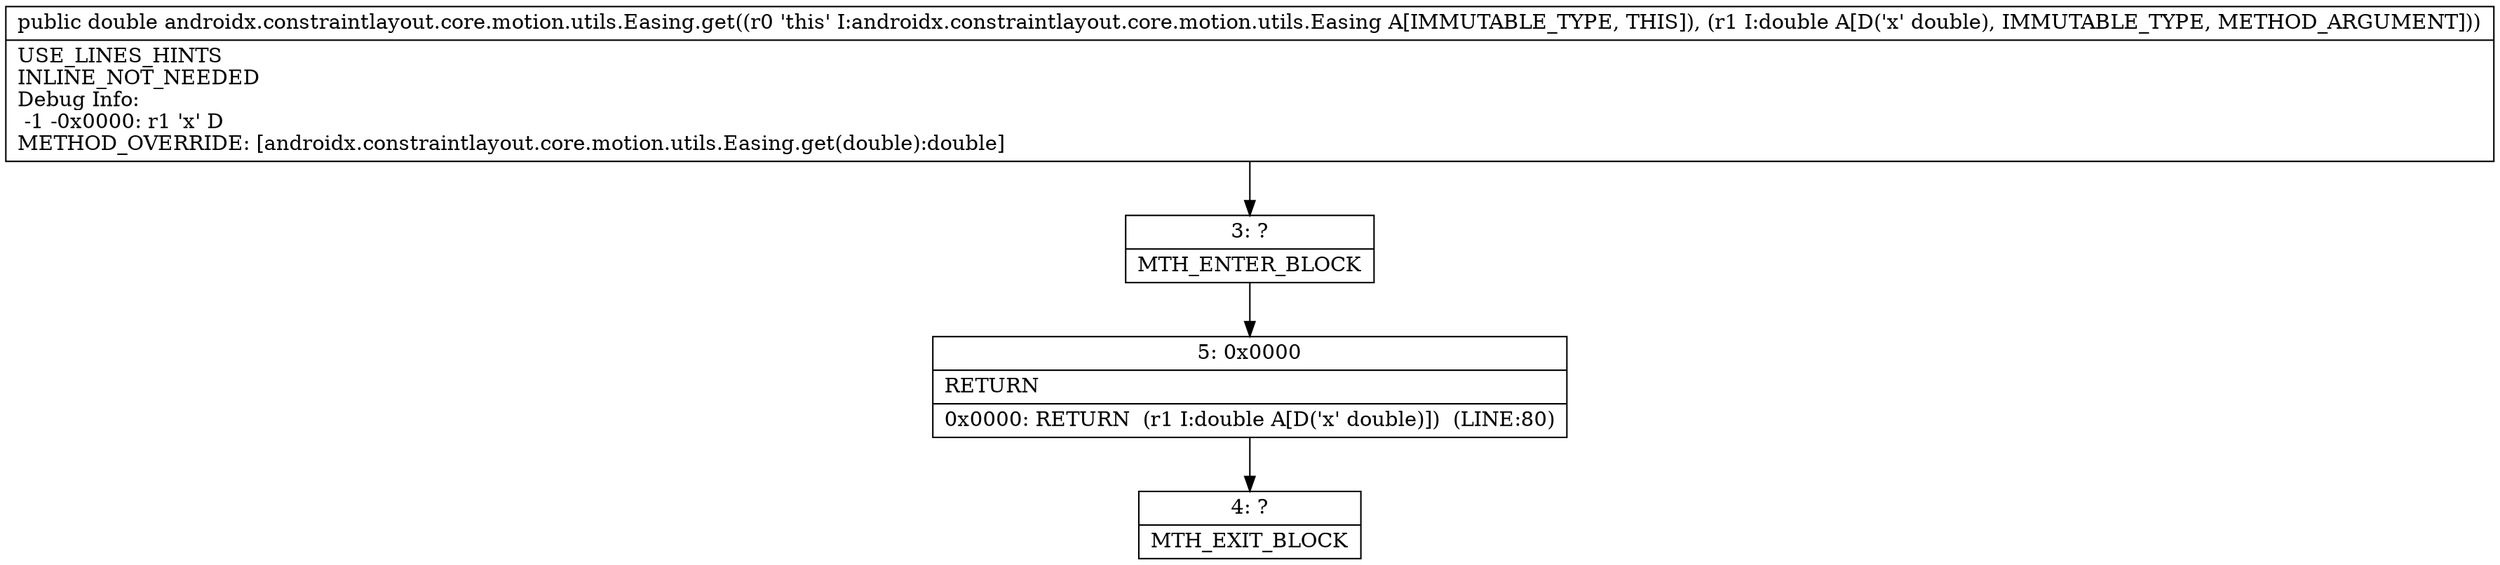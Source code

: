 digraph "CFG forandroidx.constraintlayout.core.motion.utils.Easing.get(D)D" {
Node_3 [shape=record,label="{3\:\ ?|MTH_ENTER_BLOCK\l}"];
Node_5 [shape=record,label="{5\:\ 0x0000|RETURN\l|0x0000: RETURN  (r1 I:double A[D('x' double)])  (LINE:80)\l}"];
Node_4 [shape=record,label="{4\:\ ?|MTH_EXIT_BLOCK\l}"];
MethodNode[shape=record,label="{public double androidx.constraintlayout.core.motion.utils.Easing.get((r0 'this' I:androidx.constraintlayout.core.motion.utils.Easing A[IMMUTABLE_TYPE, THIS]), (r1 I:double A[D('x' double), IMMUTABLE_TYPE, METHOD_ARGUMENT]))  | USE_LINES_HINTS\lINLINE_NOT_NEEDED\lDebug Info:\l  \-1 \-0x0000: r1 'x' D\lMETHOD_OVERRIDE: [androidx.constraintlayout.core.motion.utils.Easing.get(double):double]\l}"];
MethodNode -> Node_3;Node_3 -> Node_5;
Node_5 -> Node_4;
}

